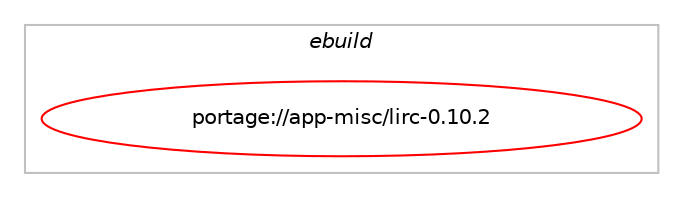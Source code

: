 digraph prolog {

# *************
# Graph options
# *************

newrank=true;
concentrate=true;
compound=true;
graph [rankdir=LR,fontname=Helvetica,fontsize=10,ranksep=1.5];#, ranksep=2.5, nodesep=0.2];
edge  [arrowhead=vee];
node  [fontname=Helvetica,fontsize=10];

# **********
# The ebuild
# **********

subgraph cluster_leftcol {
color=gray;
label=<<i>ebuild</i>>;
id [label="portage://app-misc/lirc-0.10.2", color=red, width=4, href="../app-misc/lirc-0.10.2.svg"];
}

# ****************
# The dependencies
# ****************

subgraph cluster_midcol {
color=gray;
label=<<i>dependencies</i>>;
subgraph cluster_compile {
fillcolor="#eeeeee";
style=filled;
label=<<i>compile</i>>;
# *** BEGIN UNKNOWN DEPENDENCY TYPE (TODO) ***
# id -> equal(use_conditional_group(positive,X,portage://app-misc/lirc-0.10.2,[package_dependency(portage://app-misc/lirc-0.10.2,install,no,x11-libs,libICE,none,[,,],[],[]),package_dependency(portage://app-misc/lirc-0.10.2,install,no,x11-libs,libSM,none,[,,],[],[]),package_dependency(portage://app-misc/lirc-0.10.2,install,no,x11-libs,libX11,none,[,,],[],[])]))
# *** END UNKNOWN DEPENDENCY TYPE (TODO) ***

# *** BEGIN UNKNOWN DEPENDENCY TYPE (TODO) ***
# id -> equal(use_conditional_group(positive,audio,portage://app-misc/lirc-0.10.2,[package_dependency(portage://app-misc/lirc-0.10.2,install,no,media-libs,portaudio,greater,[18,,,18],[],[]),package_dependency(portage://app-misc/lirc-0.10.2,install,no,media-libs,alsa-lib,none,[,,],[],[])]))
# *** END UNKNOWN DEPENDENCY TYPE (TODO) ***

# *** BEGIN UNKNOWN DEPENDENCY TYPE (TODO) ***
# id -> equal(use_conditional_group(positive,doc,portage://app-misc/lirc-0.10.2,[package_dependency(portage://app-misc/lirc-0.10.2,install,no,app-text,doxygen,none,[,,],[],[])]))
# *** END UNKNOWN DEPENDENCY TYPE (TODO) ***

# *** BEGIN UNKNOWN DEPENDENCY TYPE (TODO) ***
# id -> equal(use_conditional_group(positive,ftdi,portage://app-misc/lirc-0.10.2,[package_dependency(portage://app-misc/lirc-0.10.2,install,no,dev-embedded,libftdi,none,[,,],[slot(0)],[])]))
# *** END UNKNOWN DEPENDENCY TYPE (TODO) ***

# *** BEGIN UNKNOWN DEPENDENCY TYPE (TODO) ***
# id -> equal(use_conditional_group(positive,python_single_target_python3_10,portage://app-misc/lirc-0.10.2,[package_dependency(portage://app-misc/lirc-0.10.2,install,no,dev-lang,python,none,[,,],[slot(3.10)],[])]))
# *** END UNKNOWN DEPENDENCY TYPE (TODO) ***

# *** BEGIN UNKNOWN DEPENDENCY TYPE (TODO) ***
# id -> equal(use_conditional_group(positive,python_single_target_python3_10,portage://app-misc/lirc-0.10.2,[package_dependency(portage://app-misc/lirc-0.10.2,install,no,dev-python,pyyaml,none,[,,],[],[use(enable(python_targets_python3_10),negative)])]))
# *** END UNKNOWN DEPENDENCY TYPE (TODO) ***

# *** BEGIN UNKNOWN DEPENDENCY TYPE (TODO) ***
# id -> equal(use_conditional_group(positive,python_single_target_python3_10,portage://app-misc/lirc-0.10.2,[package_dependency(portage://app-misc/lirc-0.10.2,install,no,dev-python,setuptools,none,[,,],[],[use(enable(python_targets_python3_10),negative)])]))
# *** END UNKNOWN DEPENDENCY TYPE (TODO) ***

# *** BEGIN UNKNOWN DEPENDENCY TYPE (TODO) ***
# id -> equal(use_conditional_group(positive,python_single_target_python3_11,portage://app-misc/lirc-0.10.2,[package_dependency(portage://app-misc/lirc-0.10.2,install,no,dev-lang,python,none,[,,],[slot(3.11)],[])]))
# *** END UNKNOWN DEPENDENCY TYPE (TODO) ***

# *** BEGIN UNKNOWN DEPENDENCY TYPE (TODO) ***
# id -> equal(use_conditional_group(positive,python_single_target_python3_11,portage://app-misc/lirc-0.10.2,[package_dependency(portage://app-misc/lirc-0.10.2,install,no,dev-python,pyyaml,none,[,,],[],[use(enable(python_targets_python3_11),negative)])]))
# *** END UNKNOWN DEPENDENCY TYPE (TODO) ***

# *** BEGIN UNKNOWN DEPENDENCY TYPE (TODO) ***
# id -> equal(use_conditional_group(positive,python_single_target_python3_11,portage://app-misc/lirc-0.10.2,[package_dependency(portage://app-misc/lirc-0.10.2,install,no,dev-python,setuptools,none,[,,],[],[use(enable(python_targets_python3_11),negative)])]))
# *** END UNKNOWN DEPENDENCY TYPE (TODO) ***

# *** BEGIN UNKNOWN DEPENDENCY TYPE (TODO) ***
# id -> equal(use_conditional_group(positive,python_single_target_python3_12,portage://app-misc/lirc-0.10.2,[package_dependency(portage://app-misc/lirc-0.10.2,install,no,dev-lang,python,none,[,,],[slot(3.12)],[])]))
# *** END UNKNOWN DEPENDENCY TYPE (TODO) ***

# *** BEGIN UNKNOWN DEPENDENCY TYPE (TODO) ***
# id -> equal(use_conditional_group(positive,python_single_target_python3_12,portage://app-misc/lirc-0.10.2,[package_dependency(portage://app-misc/lirc-0.10.2,install,no,dev-python,pyyaml,none,[,,],[],[use(enable(python_targets_python3_12),negative)])]))
# *** END UNKNOWN DEPENDENCY TYPE (TODO) ***

# *** BEGIN UNKNOWN DEPENDENCY TYPE (TODO) ***
# id -> equal(use_conditional_group(positive,python_single_target_python3_12,portage://app-misc/lirc-0.10.2,[package_dependency(portage://app-misc/lirc-0.10.2,install,no,dev-python,setuptools,none,[,,],[],[use(enable(python_targets_python3_12),negative)])]))
# *** END UNKNOWN DEPENDENCY TYPE (TODO) ***

# *** BEGIN UNKNOWN DEPENDENCY TYPE (TODO) ***
# id -> equal(use_conditional_group(positive,systemd,portage://app-misc/lirc-0.10.2,[package_dependency(portage://app-misc/lirc-0.10.2,install,no,sys-apps,systemd,none,[,,],[],[])]))
# *** END UNKNOWN DEPENDENCY TYPE (TODO) ***

# *** BEGIN UNKNOWN DEPENDENCY TYPE (TODO) ***
# id -> equal(use_conditional_group(positive,usb,portage://app-misc/lirc-0.10.2,[package_dependency(portage://app-misc/lirc-0.10.2,install,no,virtual,libusb,none,[,,],[slot(0)],[])]))
# *** END UNKNOWN DEPENDENCY TYPE (TODO) ***

# *** BEGIN UNKNOWN DEPENDENCY TYPE (TODO) ***
# id -> equal(package_dependency(portage://app-misc/lirc-0.10.2,install,no,dev-libs,libxslt,none,[,,],[],[]))
# *** END UNKNOWN DEPENDENCY TYPE (TODO) ***

# *** BEGIN UNKNOWN DEPENDENCY TYPE (TODO) ***
# id -> equal(package_dependency(portage://app-misc/lirc-0.10.2,install,no,sys-apps,kmod,none,[,,],[],[]))
# *** END UNKNOWN DEPENDENCY TYPE (TODO) ***

# *** BEGIN UNKNOWN DEPENDENCY TYPE (TODO) ***
# id -> equal(package_dependency(portage://app-misc/lirc-0.10.2,install,no,sys-kernel,linux-headers,none,[,,],[],[]))
# *** END UNKNOWN DEPENDENCY TYPE (TODO) ***

}
subgraph cluster_compileandrun {
fillcolor="#eeeeee";
style=filled;
label=<<i>compile and run</i>>;
}
subgraph cluster_run {
fillcolor="#eeeeee";
style=filled;
label=<<i>run</i>>;
# *** BEGIN UNKNOWN DEPENDENCY TYPE (TODO) ***
# id -> equal(use_conditional_group(positive,X,portage://app-misc/lirc-0.10.2,[package_dependency(portage://app-misc/lirc-0.10.2,run,no,x11-libs,libICE,none,[,,],[],[]),package_dependency(portage://app-misc/lirc-0.10.2,run,no,x11-libs,libSM,none,[,,],[],[]),package_dependency(portage://app-misc/lirc-0.10.2,run,no,x11-libs,libX11,none,[,,],[],[])]))
# *** END UNKNOWN DEPENDENCY TYPE (TODO) ***

# *** BEGIN UNKNOWN DEPENDENCY TYPE (TODO) ***
# id -> equal(use_conditional_group(positive,audio,portage://app-misc/lirc-0.10.2,[package_dependency(portage://app-misc/lirc-0.10.2,run,no,media-libs,portaudio,greater,[18,,,18],[],[]),package_dependency(portage://app-misc/lirc-0.10.2,run,no,media-libs,alsa-lib,none,[,,],[],[])]))
# *** END UNKNOWN DEPENDENCY TYPE (TODO) ***

# *** BEGIN UNKNOWN DEPENDENCY TYPE (TODO) ***
# id -> equal(use_conditional_group(positive,ftdi,portage://app-misc/lirc-0.10.2,[package_dependency(portage://app-misc/lirc-0.10.2,run,no,dev-embedded,libftdi,none,[,,],[slot(0)],[])]))
# *** END UNKNOWN DEPENDENCY TYPE (TODO) ***

# *** BEGIN UNKNOWN DEPENDENCY TYPE (TODO) ***
# id -> equal(use_conditional_group(positive,gtk,portage://app-misc/lirc-0.10.2,[package_dependency(portage://app-misc/lirc-0.10.2,run,no,x11-libs,vte,none,[,,],[],[use(enable(introspection),none)]),use_conditional_group(positive,python_single_target_python3_10,portage://app-misc/lirc-0.10.2,[package_dependency(portage://app-misc/lirc-0.10.2,run,no,dev-python,pygobject,none,[,,],[],[use(enable(python_targets_python3_10),negative)])]),use_conditional_group(positive,python_single_target_python3_11,portage://app-misc/lirc-0.10.2,[package_dependency(portage://app-misc/lirc-0.10.2,run,no,dev-python,pygobject,none,[,,],[],[use(enable(python_targets_python3_11),negative)])]),use_conditional_group(positive,python_single_target_python3_12,portage://app-misc/lirc-0.10.2,[package_dependency(portage://app-misc/lirc-0.10.2,run,no,dev-python,pygobject,none,[,,],[],[use(enable(python_targets_python3_12),negative)])])]))
# *** END UNKNOWN DEPENDENCY TYPE (TODO) ***

# *** BEGIN UNKNOWN DEPENDENCY TYPE (TODO) ***
# id -> equal(use_conditional_group(positive,inputlirc,portage://app-misc/lirc-0.10.2,[package_dependency(portage://app-misc/lirc-0.10.2,run,no,app-misc,inputlircd,none,[,,],[],[])]))
# *** END UNKNOWN DEPENDENCY TYPE (TODO) ***

# *** BEGIN UNKNOWN DEPENDENCY TYPE (TODO) ***
# id -> equal(use_conditional_group(positive,python_single_target_python3_10,portage://app-misc/lirc-0.10.2,[package_dependency(portage://app-misc/lirc-0.10.2,run,no,dev-lang,python,none,[,,],[slot(3.10)],[])]))
# *** END UNKNOWN DEPENDENCY TYPE (TODO) ***

# *** BEGIN UNKNOWN DEPENDENCY TYPE (TODO) ***
# id -> equal(use_conditional_group(positive,python_single_target_python3_10,portage://app-misc/lirc-0.10.2,[package_dependency(portage://app-misc/lirc-0.10.2,run,no,dev-python,pyyaml,none,[,,],[],[use(enable(python_targets_python3_10),negative)])]))
# *** END UNKNOWN DEPENDENCY TYPE (TODO) ***

# *** BEGIN UNKNOWN DEPENDENCY TYPE (TODO) ***
# id -> equal(use_conditional_group(positive,python_single_target_python3_11,portage://app-misc/lirc-0.10.2,[package_dependency(portage://app-misc/lirc-0.10.2,run,no,dev-lang,python,none,[,,],[slot(3.11)],[])]))
# *** END UNKNOWN DEPENDENCY TYPE (TODO) ***

# *** BEGIN UNKNOWN DEPENDENCY TYPE (TODO) ***
# id -> equal(use_conditional_group(positive,python_single_target_python3_11,portage://app-misc/lirc-0.10.2,[package_dependency(portage://app-misc/lirc-0.10.2,run,no,dev-python,pyyaml,none,[,,],[],[use(enable(python_targets_python3_11),negative)])]))
# *** END UNKNOWN DEPENDENCY TYPE (TODO) ***

# *** BEGIN UNKNOWN DEPENDENCY TYPE (TODO) ***
# id -> equal(use_conditional_group(positive,python_single_target_python3_12,portage://app-misc/lirc-0.10.2,[package_dependency(portage://app-misc/lirc-0.10.2,run,no,dev-lang,python,none,[,,],[slot(3.12)],[])]))
# *** END UNKNOWN DEPENDENCY TYPE (TODO) ***

# *** BEGIN UNKNOWN DEPENDENCY TYPE (TODO) ***
# id -> equal(use_conditional_group(positive,python_single_target_python3_12,portage://app-misc/lirc-0.10.2,[package_dependency(portage://app-misc/lirc-0.10.2,run,no,dev-python,pyyaml,none,[,,],[],[use(enable(python_targets_python3_12),negative)])]))
# *** END UNKNOWN DEPENDENCY TYPE (TODO) ***

# *** BEGIN UNKNOWN DEPENDENCY TYPE (TODO) ***
# id -> equal(use_conditional_group(positive,selinux,portage://app-misc/lirc-0.10.2,[package_dependency(portage://app-misc/lirc-0.10.2,run,no,sec-policy,selinux-lircd,none,[,,],[],[])]))
# *** END UNKNOWN DEPENDENCY TYPE (TODO) ***

# *** BEGIN UNKNOWN DEPENDENCY TYPE (TODO) ***
# id -> equal(use_conditional_group(positive,systemd,portage://app-misc/lirc-0.10.2,[package_dependency(portage://app-misc/lirc-0.10.2,run,no,sys-apps,systemd,none,[,,],[],[])]))
# *** END UNKNOWN DEPENDENCY TYPE (TODO) ***

# *** BEGIN UNKNOWN DEPENDENCY TYPE (TODO) ***
# id -> equal(use_conditional_group(positive,usb,portage://app-misc/lirc-0.10.2,[package_dependency(portage://app-misc/lirc-0.10.2,run,no,virtual,libusb,none,[,,],[slot(0)],[])]))
# *** END UNKNOWN DEPENDENCY TYPE (TODO) ***

}
}

# **************
# The candidates
# **************

subgraph cluster_choices {
rank=same;
color=gray;
label=<<i>candidates</i>>;

}

}
